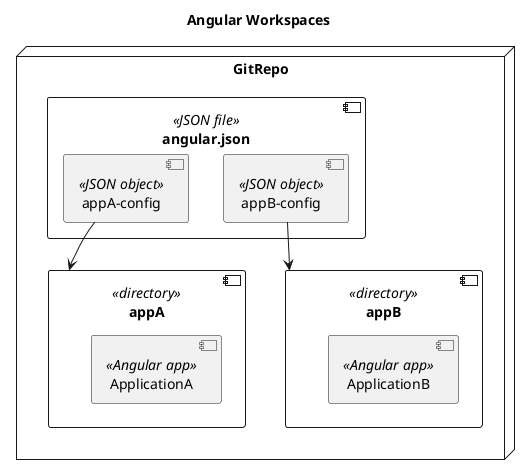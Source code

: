 @startuml

title Angular Workspaces

node GitRepo {

	component angular.json <<JSON file>> {
		[appA-config] <<JSON object>>
		[appB-config] <<JSON object>>
	}

	component appA <<directory>> {
		[ApplicationA] <<Angular app>>
	}
	component appB <<directory>> {
		[ApplicationB] <<Angular app>>
	}

	[appA-config] --> appA
	[appB-config] --> appB
}

@enduml
